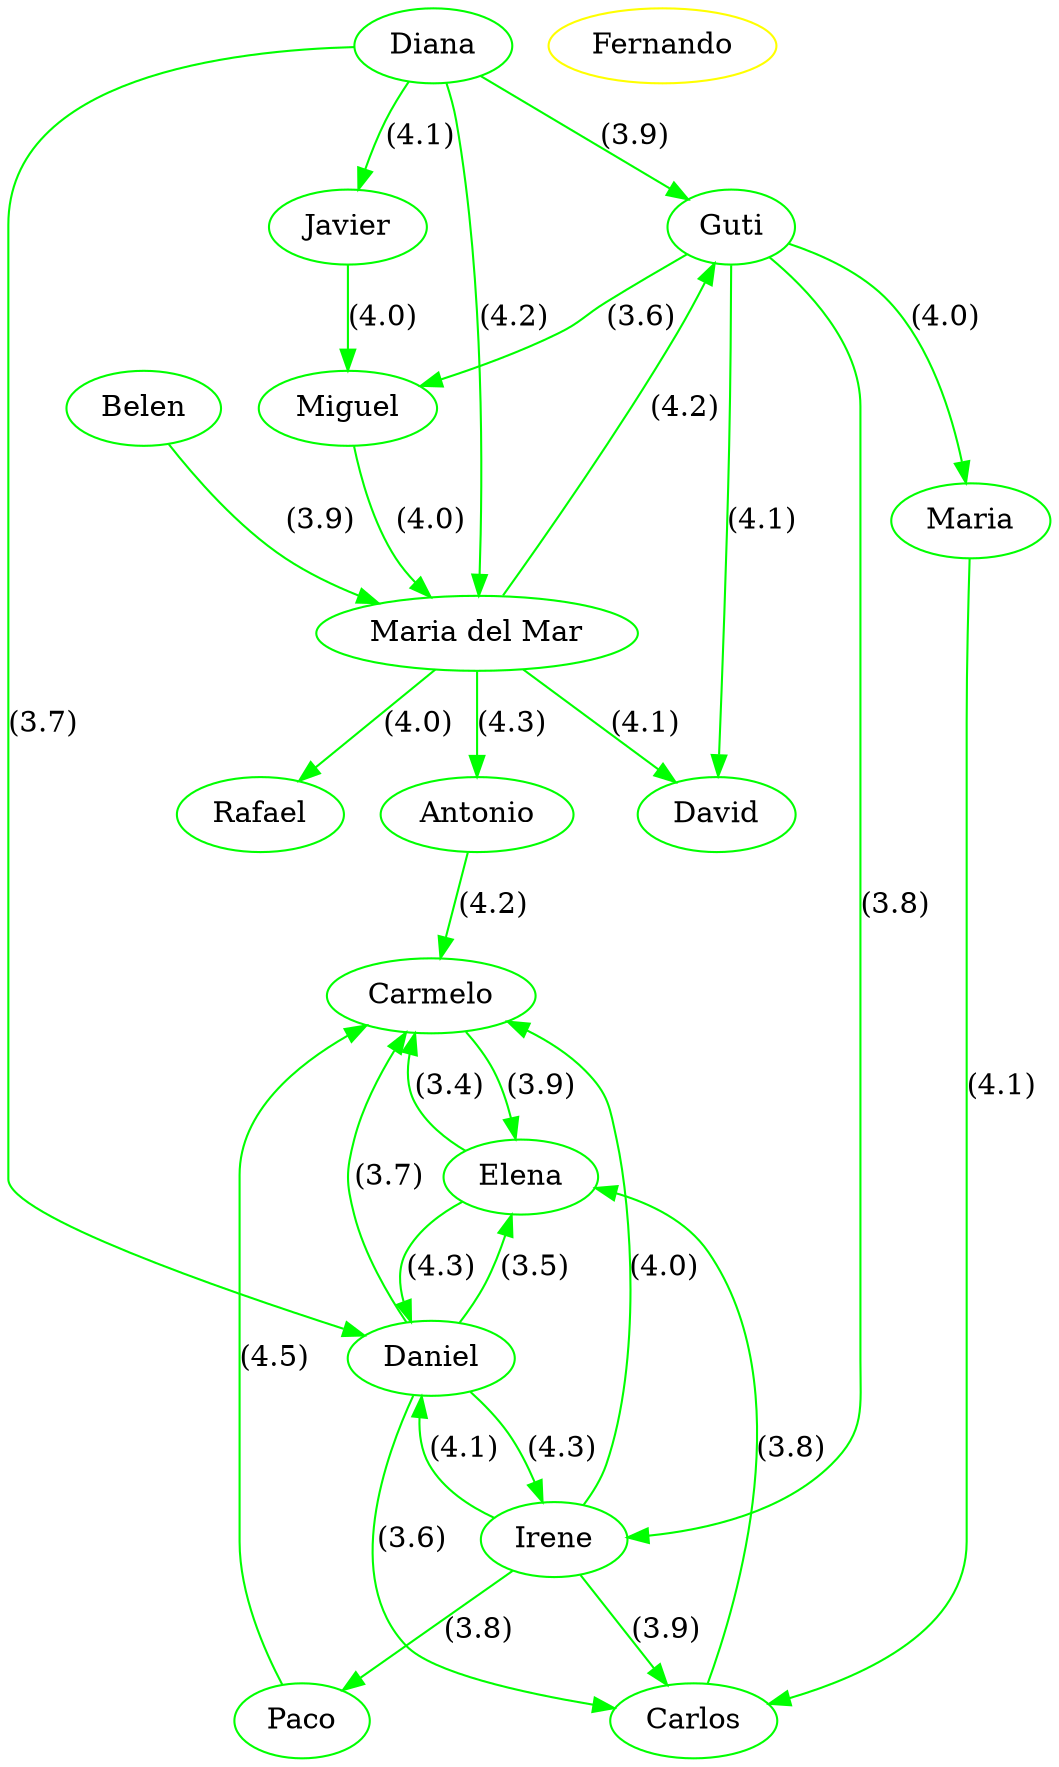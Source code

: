 strict digraph G {
  1 [ color="green" label="Diana" ];
  2 [ color="green" label="Guti" ];
  3 [ color="green" label="David" ];
  4 [ color="green" label="Miguel" ];
  5 [ color="green" label="Belen" ];
  6 [ color="green" label="Rafael" ];
  7 [ color="green" label="Paco" ];
  8 [ color="green" label="Elena" ];
  9 [ color="yellow" label="Fernando" ];
  10 [ color="green" label="Irene" ];
  11 [ color="green" label="Antonio" ];
  12 [ color="green" label="Maria" ];
  13 [ color="green" label="Carlos" ];
  14 [ color="green" label="Daniel" ];
  15 [ color="green" label="Javier" ];
  16 [ color="green" label="Maria del Mar" ];
  17 [ color="green" label="Carmelo" ];
  1 -> 2 [ color="green" label="(3.9)" ];
  1 -> 14 [ color="green" label="(3.7)" ];
  1 -> 15 [ color="green" label="(4.1)" ];
  1 -> 16 [ color="green" label="(4.2)" ];
  2 -> 12 [ color="green" label="(4.0)" ];
  2 -> 3 [ color="green" label="(4.1)" ];
  2 -> 4 [ color="green" label="(3.6)" ];
  2 -> 10 [ color="green" label="(3.8)" ];
  14 -> 8 [ color="green" label="(3.5)" ];
  14 -> 10 [ color="green" label="(4.3)" ];
  14 -> 13 [ color="green" label="(3.6)" ];
  14 -> 17 [ color="green" label="(3.7)" ];
  16 -> 2 [ color="green" label="(4.2)" ];
  16 -> 3 [ color="green" label="(4.1)" ];
  16 -> 6 [ color="green" label="(4.0)" ];
  16 -> 11 [ color="green" label="(4.3)" ];
  10 -> 14 [ color="green" label="(4.1)" ];
  10 -> 13 [ color="green" label="(3.9)" ];
  10 -> 17 [ color="green" label="(4.0)" ];
  10 -> 7 [ color="green" label="(3.8)" ];
  15 -> 4 [ color="green" label="(4.0)" ];
  4 -> 16 [ color="green" label="(4.0)" ];
  13 -> 8 [ color="green" label="(3.8)" ];
  17 -> 8 [ color="green" label="(3.9)" ];
  5 -> 16 [ color="green" label="(3.9)" ];
  11 -> 17 [ color="green" label="(4.2)" ];
  8 -> 14 [ color="green" label="(4.3)" ];
  7 -> 17 [ color="green" label="(4.5)" ];
  12 -> 13 [ color="green" label="(4.1)" ];
  8 -> 17 [ color="green" label="(3.4)" ];
}
